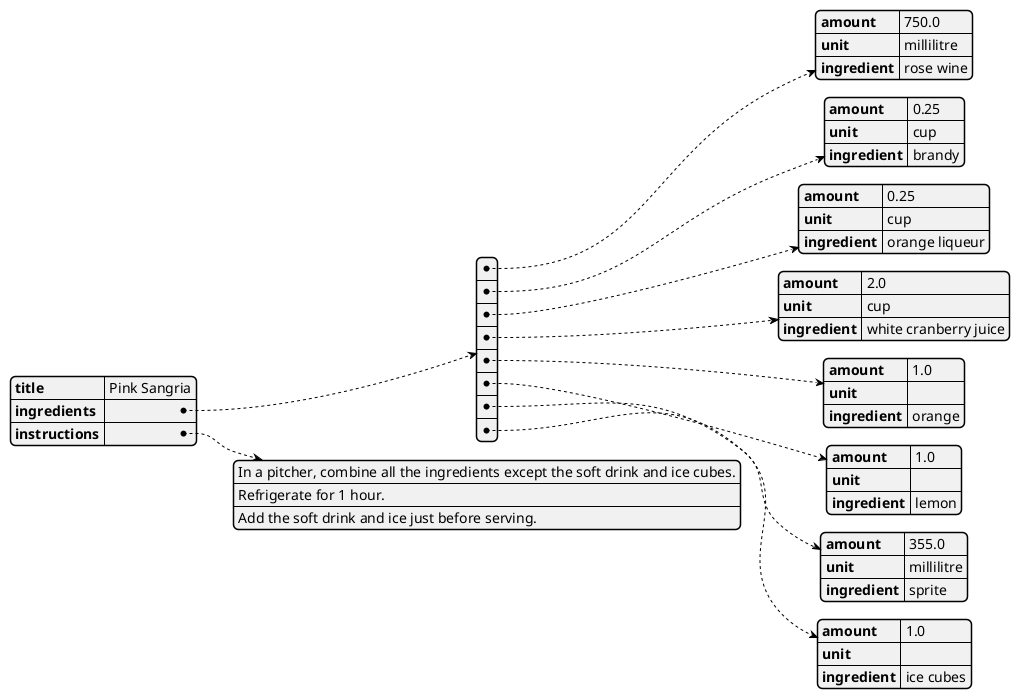 @startjson
{
"title": "Pink Sangria",
        "ingredients": [
            {
                "amount": 750.0,
                "unit": "millilitre",
                "ingredient": "rose wine"
            },
            {
                "amount": 0.25,
                "unit": "cup",
                "ingredient": "brandy"
            },
            {
                "amount": 0.25,
                "unit": "cup",
                "ingredient": "orange liqueur"
            },
            {
                "amount": 2.0,
                "unit": "cup",
                "ingredient": "white cranberry juice"
            },
            {
                "amount": 1.0,
                "unit": "",
                "ingredient": "orange"
            },
            {
                "amount": 1.0,
                "unit": "",
                "ingredient": "lemon"
            },
            {
                "amount": 355.0,
                "unit": "millilitre",
                "ingredient": "sprite"
            },
            {
                "amount": 1.0,
                "unit": "",
                "ingredient": "ice cubes"
            }
        ],
        "instructions": [
            "In a pitcher, combine all the ingredients except the soft drink and ice cubes.",
            "Refrigerate for 1 hour.",
            "Add the soft drink and ice just before serving."
        ]
}
@endjson
